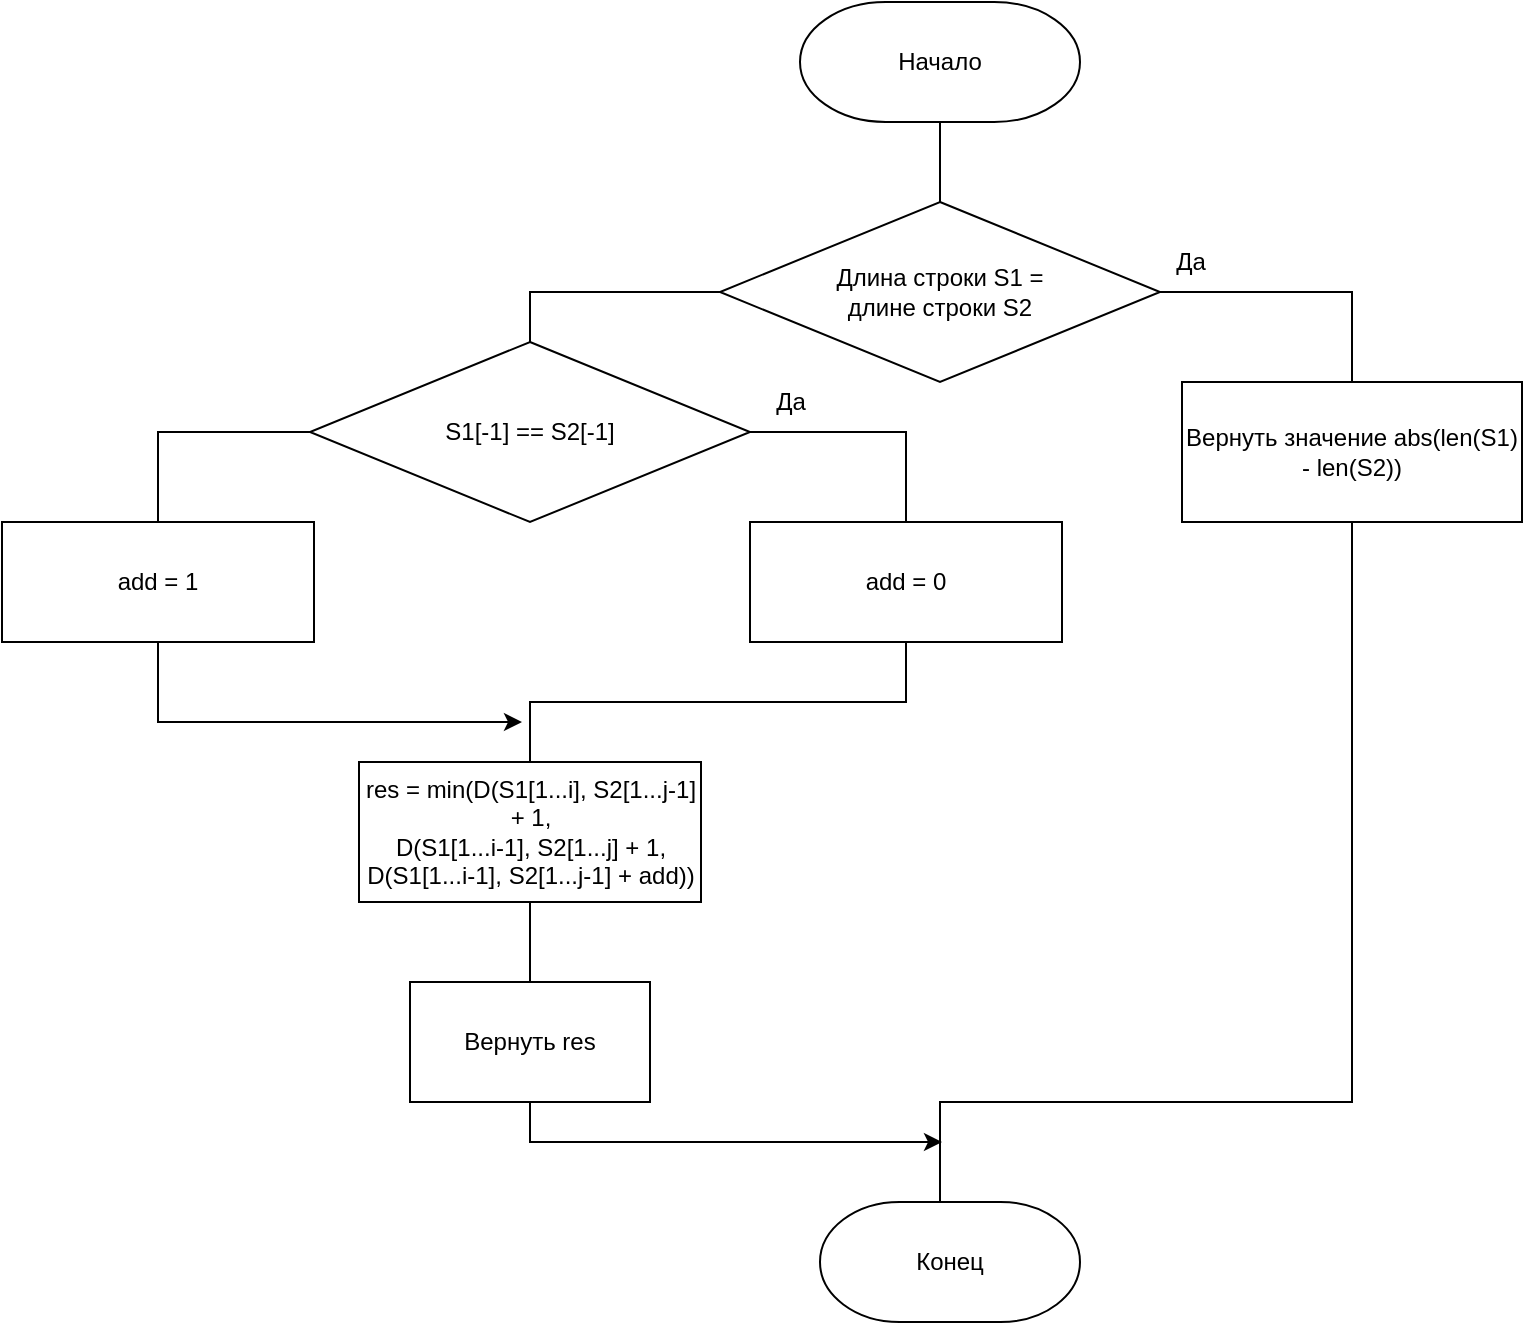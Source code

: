 <mxfile version="13.8.1" type="device"><diagram id="wVMsHOi0a9pi_7-gCN1y" name="Страница 1"><mxGraphModel dx="862" dy="830" grid="1" gridSize="10" guides="1" tooltips="1" connect="1" arrows="1" fold="1" page="1" pageScale="1" pageWidth="827" pageHeight="1169" math="0" shadow="0"><root><mxCell id="0"/><mxCell id="1" parent="0"/><mxCell id="W4qvzbd-XpwSPH_SoEpO-3" value="Начало" style="strokeWidth=1;html=1;shape=mxgraph.flowchart.terminator;whiteSpace=wrap;" parent="1" vertex="1"><mxGeometry x="439" y="30" width="140" height="60" as="geometry"/></mxCell><mxCell id="kXY3j86kP2nkulKOFR5U-1" style="edgeStyle=orthogonalEdgeStyle;rounded=0;orthogonalLoop=1;jettySize=auto;html=1;exitX=1;exitY=0.5;exitDx=0;exitDy=0;exitPerimeter=0;entryX=0.5;entryY=0;entryDx=0;entryDy=0;endArrow=none;endFill=0;" edge="1" parent="1" source="W4qvzbd-XpwSPH_SoEpO-4" target="W4qvzbd-XpwSPH_SoEpO-10"><mxGeometry relative="1" as="geometry"/></mxCell><mxCell id="kXY3j86kP2nkulKOFR5U-16" style="edgeStyle=orthogonalEdgeStyle;rounded=0;orthogonalLoop=1;jettySize=auto;html=1;entryX=0.5;entryY=0;entryDx=0;entryDy=0;entryPerimeter=0;endArrow=none;endFill=0;exitX=0;exitY=0.5;exitDx=0;exitDy=0;exitPerimeter=0;" edge="1" parent="1" source="W4qvzbd-XpwSPH_SoEpO-4" target="kXY3j86kP2nkulKOFR5U-8"><mxGeometry relative="1" as="geometry"/></mxCell><mxCell id="W4qvzbd-XpwSPH_SoEpO-4" value="Длина строки S1 = &lt;br&gt;длине строки S2" style="strokeWidth=1;html=1;shape=mxgraph.flowchart.decision;whiteSpace=wrap;" parent="1" vertex="1"><mxGeometry x="399" y="130" width="220" height="90" as="geometry"/></mxCell><mxCell id="W4qvzbd-XpwSPH_SoEpO-7" value="" style="endArrow=none;html=1;exitX=0.5;exitY=0;exitDx=0;exitDy=0;exitPerimeter=0;entryX=0.5;entryY=1;entryDx=0;entryDy=0;entryPerimeter=0;" parent="1" source="W4qvzbd-XpwSPH_SoEpO-4" target="W4qvzbd-XpwSPH_SoEpO-3" edge="1"><mxGeometry width="50" height="50" relative="1" as="geometry"><mxPoint x="489" y="140" as="sourcePoint"/><mxPoint x="539" y="90" as="targetPoint"/></mxGeometry></mxCell><mxCell id="kXY3j86kP2nkulKOFR5U-6" style="edgeStyle=orthogonalEdgeStyle;rounded=0;orthogonalLoop=1;jettySize=auto;html=1;exitX=0.5;exitY=1;exitDx=0;exitDy=0;endArrow=none;endFill=0;entryX=0.5;entryY=0;entryDx=0;entryDy=0;entryPerimeter=0;" edge="1" parent="1" source="W4qvzbd-XpwSPH_SoEpO-10" target="W4qvzbd-XpwSPH_SoEpO-78"><mxGeometry relative="1" as="geometry"><mxPoint x="509" y="640" as="targetPoint"/><Array as="points"><mxPoint x="715" y="580"/><mxPoint x="509" y="580"/><mxPoint x="509" y="630"/></Array></mxGeometry></mxCell><mxCell id="W4qvzbd-XpwSPH_SoEpO-10" value="Вернуть значение abs(len(S1) - len(S2))" style="rounded=0;whiteSpace=wrap;html=1;" parent="1" vertex="1"><mxGeometry x="630" y="220" width="170" height="70" as="geometry"/></mxCell><mxCell id="W4qvzbd-XpwSPH_SoEpO-12" value="Да" style="text;html=1;align=center;verticalAlign=middle;resizable=0;points=[];autosize=1;" parent="1" vertex="1"><mxGeometry x="619" y="150" width="30" height="20" as="geometry"/></mxCell><mxCell id="kXY3j86kP2nkulKOFR5U-17" value="" style="edgeStyle=orthogonalEdgeStyle;rounded=0;orthogonalLoop=1;jettySize=auto;html=1;endArrow=none;endFill=0;" edge="1" parent="1" source="W4qvzbd-XpwSPH_SoEpO-13" target="W4qvzbd-XpwSPH_SoEpO-25"><mxGeometry relative="1" as="geometry"/></mxCell><mxCell id="W4qvzbd-XpwSPH_SoEpO-13" value="res = min(D(S1[1...i], S2[1...j-1]&lt;br&gt;+ 1,&lt;br&gt;D(S1[1...i-1], S2[1...j] + 1,&lt;br&gt;D(S1[1...i-1], S2[1...j-1] + add))" style="whiteSpace=wrap;html=1;" parent="1" vertex="1"><mxGeometry x="218.5" y="410" width="171" height="70" as="geometry"/></mxCell><mxCell id="kXY3j86kP2nkulKOFR5U-7" style="edgeStyle=orthogonalEdgeStyle;rounded=0;orthogonalLoop=1;jettySize=auto;html=1;exitX=0.5;exitY=1;exitDx=0;exitDy=0;endArrow=classic;endFill=1;" edge="1" parent="1" source="W4qvzbd-XpwSPH_SoEpO-25"><mxGeometry relative="1" as="geometry"><mxPoint x="510" y="600" as="targetPoint"/><Array as="points"><mxPoint x="304" y="600"/></Array></mxGeometry></mxCell><mxCell id="W4qvzbd-XpwSPH_SoEpO-25" value="Вернуть res" style="whiteSpace=wrap;html=1;" parent="1" vertex="1"><mxGeometry x="244" y="520" width="120" height="60" as="geometry"/></mxCell><mxCell id="W4qvzbd-XpwSPH_SoEpO-78" value="Конец" style="strokeWidth=1;html=1;shape=mxgraph.flowchart.terminator;whiteSpace=wrap;" parent="1" vertex="1"><mxGeometry x="449" y="630" width="130" height="60" as="geometry"/></mxCell><mxCell id="kXY3j86kP2nkulKOFR5U-12" style="edgeStyle=orthogonalEdgeStyle;rounded=0;orthogonalLoop=1;jettySize=auto;html=1;exitX=1;exitY=0.5;exitDx=0;exitDy=0;exitPerimeter=0;entryX=0.5;entryY=0;entryDx=0;entryDy=0;endArrow=none;endFill=0;" edge="1" parent="1" source="kXY3j86kP2nkulKOFR5U-8" target="kXY3j86kP2nkulKOFR5U-10"><mxGeometry relative="1" as="geometry"/></mxCell><mxCell id="kXY3j86kP2nkulKOFR5U-13" style="edgeStyle=orthogonalEdgeStyle;rounded=0;orthogonalLoop=1;jettySize=auto;html=1;exitX=0;exitY=0.5;exitDx=0;exitDy=0;exitPerimeter=0;entryX=0.5;entryY=0;entryDx=0;entryDy=0;endArrow=none;endFill=0;" edge="1" parent="1" source="kXY3j86kP2nkulKOFR5U-8" target="kXY3j86kP2nkulKOFR5U-11"><mxGeometry relative="1" as="geometry"/></mxCell><mxCell id="kXY3j86kP2nkulKOFR5U-8" value="S1[-1] == S2[-1]" style="strokeWidth=1;html=1;shape=mxgraph.flowchart.decision;whiteSpace=wrap;" vertex="1" parent="1"><mxGeometry x="194" y="200" width="220" height="90" as="geometry"/></mxCell><mxCell id="kXY3j86kP2nkulKOFR5U-9" value="Да" style="text;html=1;align=center;verticalAlign=middle;resizable=0;points=[];autosize=1;" vertex="1" parent="1"><mxGeometry x="419" y="220" width="30" height="20" as="geometry"/></mxCell><mxCell id="kXY3j86kP2nkulKOFR5U-14" style="edgeStyle=orthogonalEdgeStyle;rounded=0;orthogonalLoop=1;jettySize=auto;html=1;entryX=0.5;entryY=0;entryDx=0;entryDy=0;endArrow=none;endFill=0;exitX=0.5;exitY=1;exitDx=0;exitDy=0;" edge="1" parent="1" source="kXY3j86kP2nkulKOFR5U-10" target="W4qvzbd-XpwSPH_SoEpO-13"><mxGeometry relative="1" as="geometry"/></mxCell><mxCell id="kXY3j86kP2nkulKOFR5U-10" value="add = 0" style="whiteSpace=wrap;html=1;" vertex="1" parent="1"><mxGeometry x="414" y="290" width="156" height="60" as="geometry"/></mxCell><mxCell id="kXY3j86kP2nkulKOFR5U-15" style="edgeStyle=orthogonalEdgeStyle;rounded=0;orthogonalLoop=1;jettySize=auto;html=1;exitX=0.5;exitY=1;exitDx=0;exitDy=0;endArrow=classic;endFill=1;" edge="1" parent="1" source="kXY3j86kP2nkulKOFR5U-11"><mxGeometry relative="1" as="geometry"><mxPoint x="300" y="390" as="targetPoint"/><Array as="points"><mxPoint x="118" y="390"/></Array></mxGeometry></mxCell><mxCell id="kXY3j86kP2nkulKOFR5U-11" value="add = 1" style="whiteSpace=wrap;html=1;" vertex="1" parent="1"><mxGeometry x="40" y="290" width="156" height="60" as="geometry"/></mxCell></root></mxGraphModel></diagram></mxfile>